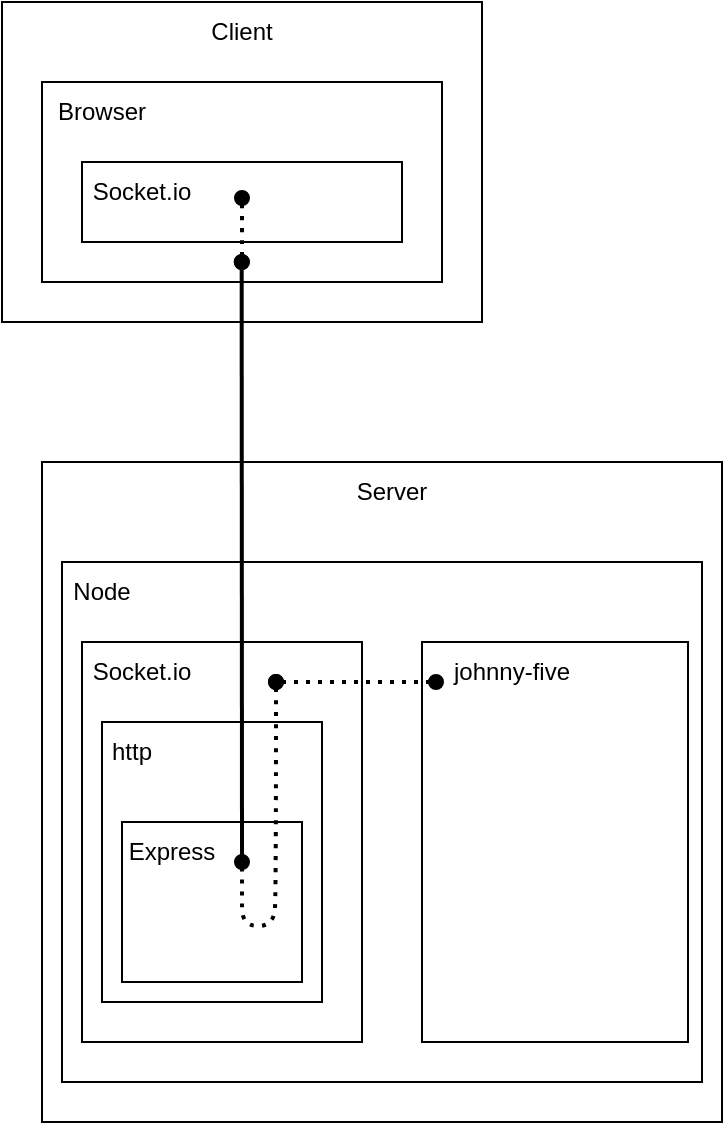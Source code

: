 <mxfile version="20.2.8" type="github">
  <diagram name="Page-1" id="5f0bae14-7c28-e335-631c-24af17079c00">
    <mxGraphModel dx="1185" dy="667" grid="1" gridSize="10" guides="1" tooltips="1" connect="1" arrows="1" fold="1" page="1" pageScale="1" pageWidth="1654" pageHeight="2336" background="none" math="0" shadow="0">
      <root>
        <mxCell id="0" />
        <mxCell id="1" parent="0" />
        <mxCell id="DSCg3pvIwE-KSSSxKjmU-3" value="" style="rounded=1;whiteSpace=wrap;html=1;arcSize=0;" vertex="1" parent="1">
          <mxGeometry x="440" y="80" width="240" height="160" as="geometry" />
        </mxCell>
        <mxCell id="DSCg3pvIwE-KSSSxKjmU-4" value="" style="rounded=1;whiteSpace=wrap;html=1;arcSize=0;" vertex="1" parent="1">
          <mxGeometry x="460" y="120" width="200" height="100" as="geometry" />
        </mxCell>
        <mxCell id="DSCg3pvIwE-KSSSxKjmU-6" style="edgeStyle=orthogonalEdgeStyle;rounded=0;orthogonalLoop=1;jettySize=auto;html=1;exitX=0.5;exitY=1;exitDx=0;exitDy=0;arcSize=5;" edge="1" parent="1" source="DSCg3pvIwE-KSSSxKjmU-3" target="DSCg3pvIwE-KSSSxKjmU-3">
          <mxGeometry relative="1" as="geometry" />
        </mxCell>
        <mxCell id="DSCg3pvIwE-KSSSxKjmU-7" value="Client" style="text;html=1;strokeColor=none;fillColor=none;align=center;verticalAlign=middle;whiteSpace=wrap;rounded=0;" vertex="1" parent="1">
          <mxGeometry x="530" y="80" width="60" height="30" as="geometry" />
        </mxCell>
        <mxCell id="DSCg3pvIwE-KSSSxKjmU-8" value="Browser" style="text;html=1;strokeColor=none;fillColor=none;align=center;verticalAlign=middle;whiteSpace=wrap;rounded=0;" vertex="1" parent="1">
          <mxGeometry x="460" y="120" width="60" height="30" as="geometry" />
        </mxCell>
        <mxCell id="DSCg3pvIwE-KSSSxKjmU-11" value="" style="rounded=1;whiteSpace=wrap;html=1;arcSize=0;" vertex="1" parent="1">
          <mxGeometry x="460" y="310" width="340" height="330" as="geometry" />
        </mxCell>
        <mxCell id="DSCg3pvIwE-KSSSxKjmU-12" value="" style="rounded=1;whiteSpace=wrap;html=1;arcSize=0;" vertex="1" parent="1">
          <mxGeometry x="470" y="360" width="320" height="260" as="geometry" />
        </mxCell>
        <mxCell id="DSCg3pvIwE-KSSSxKjmU-13" style="edgeStyle=orthogonalEdgeStyle;rounded=0;orthogonalLoop=1;jettySize=auto;html=1;exitX=0.5;exitY=1;exitDx=0;exitDy=0;arcSize=5;" edge="1" parent="1" source="DSCg3pvIwE-KSSSxKjmU-11" target="DSCg3pvIwE-KSSSxKjmU-11">
          <mxGeometry relative="1" as="geometry" />
        </mxCell>
        <mxCell id="DSCg3pvIwE-KSSSxKjmU-14" value="Server" style="text;html=1;strokeColor=none;fillColor=none;align=center;verticalAlign=middle;whiteSpace=wrap;rounded=0;" vertex="1" parent="1">
          <mxGeometry x="610" y="310" width="50" height="30" as="geometry" />
        </mxCell>
        <mxCell id="DSCg3pvIwE-KSSSxKjmU-15" value="Node" style="text;html=1;strokeColor=none;fillColor=none;align=center;verticalAlign=middle;whiteSpace=wrap;rounded=0;" vertex="1" parent="1">
          <mxGeometry x="470" y="360" width="40" height="30" as="geometry" />
        </mxCell>
        <mxCell id="DSCg3pvIwE-KSSSxKjmU-23" value="" style="group" vertex="1" connectable="0" parent="1">
          <mxGeometry x="480" y="160" width="160" height="40" as="geometry" />
        </mxCell>
        <mxCell id="DSCg3pvIwE-KSSSxKjmU-21" value="" style="rounded=1;whiteSpace=wrap;html=1;arcSize=0;" vertex="1" parent="DSCg3pvIwE-KSSSxKjmU-23">
          <mxGeometry width="160" height="40" as="geometry" />
        </mxCell>
        <mxCell id="DSCg3pvIwE-KSSSxKjmU-22" value="Socket.io" style="text;html=1;strokeColor=none;fillColor=none;align=center;verticalAlign=middle;whiteSpace=wrap;rounded=0;" vertex="1" parent="DSCg3pvIwE-KSSSxKjmU-23">
          <mxGeometry width="60" height="30" as="geometry" />
        </mxCell>
        <mxCell id="DSCg3pvIwE-KSSSxKjmU-25" value="" style="rounded=1;whiteSpace=wrap;html=1;arcSize=0;" vertex="1" parent="1">
          <mxGeometry x="480" y="400" width="140" height="200" as="geometry" />
        </mxCell>
        <mxCell id="DSCg3pvIwE-KSSSxKjmU-26" value="Socket.io" style="text;html=1;strokeColor=none;fillColor=none;align=center;verticalAlign=middle;whiteSpace=wrap;rounded=0;" vertex="1" parent="1">
          <mxGeometry x="480" y="400" width="60" height="30" as="geometry" />
        </mxCell>
        <mxCell id="DSCg3pvIwE-KSSSxKjmU-32" value="" style="rounded=0;whiteSpace=wrap;html=1;" vertex="1" parent="1">
          <mxGeometry x="490" y="440" width="110" height="140" as="geometry" />
        </mxCell>
        <mxCell id="DSCg3pvIwE-KSSSxKjmU-35" value="" style="rounded=0;whiteSpace=wrap;html=1;" vertex="1" parent="1">
          <mxGeometry x="500" y="490" width="90" height="80" as="geometry" />
        </mxCell>
        <mxCell id="DSCg3pvIwE-KSSSxKjmU-33" value="Express" style="text;html=1;strokeColor=none;fillColor=none;align=center;verticalAlign=middle;whiteSpace=wrap;rounded=0;" vertex="1" parent="1">
          <mxGeometry x="500" y="490" width="50" height="30" as="geometry" />
        </mxCell>
        <mxCell id="DSCg3pvIwE-KSSSxKjmU-39" value="http" style="text;html=1;strokeColor=none;fillColor=none;align=center;verticalAlign=middle;whiteSpace=wrap;rounded=0;" vertex="1" parent="1">
          <mxGeometry x="490" y="440" width="30" height="30" as="geometry" />
        </mxCell>
        <mxCell id="DSCg3pvIwE-KSSSxKjmU-40" value="" style="endArrow=none;dashed=1;html=1;dashPattern=1 2;strokeWidth=2;curved=1;startArrow=oval;startFill=1;" edge="1" parent="1">
          <mxGeometry width="50" height="50" relative="1" as="geometry">
            <mxPoint x="577" y="420" as="sourcePoint" />
            <mxPoint x="560" y="510" as="targetPoint" />
            <Array as="points">
              <mxPoint x="577" y="524" />
              <mxPoint x="576" y="542" />
              <mxPoint x="560" y="542" />
              <mxPoint x="560" y="524" />
            </Array>
          </mxGeometry>
        </mxCell>
        <mxCell id="DSCg3pvIwE-KSSSxKjmU-30" value="" style="endArrow=oval;startArrow=oval;html=1;rounded=0;startFill=1;endFill=1;strokeWidth=2;" edge="1" parent="1">
          <mxGeometry width="50" height="50" relative="1" as="geometry">
            <mxPoint x="560" y="510" as="sourcePoint" />
            <mxPoint x="559.83" y="210" as="targetPoint" />
            <Array as="points">
              <mxPoint x="559.83" y="210" />
            </Array>
          </mxGeometry>
        </mxCell>
        <mxCell id="DSCg3pvIwE-KSSSxKjmU-44" value="" style="endArrow=oval;dashed=1;html=1;dashPattern=1 2;strokeWidth=2;curved=1;startArrow=oval;startFill=1;endFill=1;" edge="1" parent="1">
          <mxGeometry width="50" height="50" relative="1" as="geometry">
            <mxPoint x="560" y="210" as="sourcePoint" />
            <mxPoint x="560" y="178" as="targetPoint" />
          </mxGeometry>
        </mxCell>
        <mxCell id="DSCg3pvIwE-KSSSxKjmU-47" style="edgeStyle=none;orthogonalLoop=1;jettySize=auto;html=1;exitX=0;exitY=0.5;exitDx=0;exitDy=0;dashed=1;dashPattern=1 2;startArrow=oval;startFill=1;endArrow=oval;endFill=1;" edge="1" parent="1" source="DSCg3pvIwE-KSSSxKjmU-35" target="DSCg3pvIwE-KSSSxKjmU-35">
          <mxGeometry relative="1" as="geometry" />
        </mxCell>
        <mxCell id="DSCg3pvIwE-KSSSxKjmU-48" value="" style="rounded=1;whiteSpace=wrap;html=1;arcSize=0;" vertex="1" parent="1">
          <mxGeometry x="650" y="400" width="133" height="200" as="geometry" />
        </mxCell>
        <mxCell id="DSCg3pvIwE-KSSSxKjmU-49" value="" style="endArrow=oval;startArrow=oval;html=1;dashed=1;dashPattern=1 2;startFill=1;endFill=1;strokeWidth=2;" edge="1" parent="1">
          <mxGeometry width="50" height="50" relative="1" as="geometry">
            <mxPoint x="577" y="420" as="sourcePoint" />
            <mxPoint x="657" y="420" as="targetPoint" />
          </mxGeometry>
        </mxCell>
        <mxCell id="DSCg3pvIwE-KSSSxKjmU-50" value="johnny-five" style="text;html=1;strokeColor=none;fillColor=none;align=center;verticalAlign=middle;whiteSpace=wrap;rounded=0;" vertex="1" parent="1">
          <mxGeometry x="640" y="400" width="110" height="30" as="geometry" />
        </mxCell>
      </root>
    </mxGraphModel>
  </diagram>
</mxfile>
